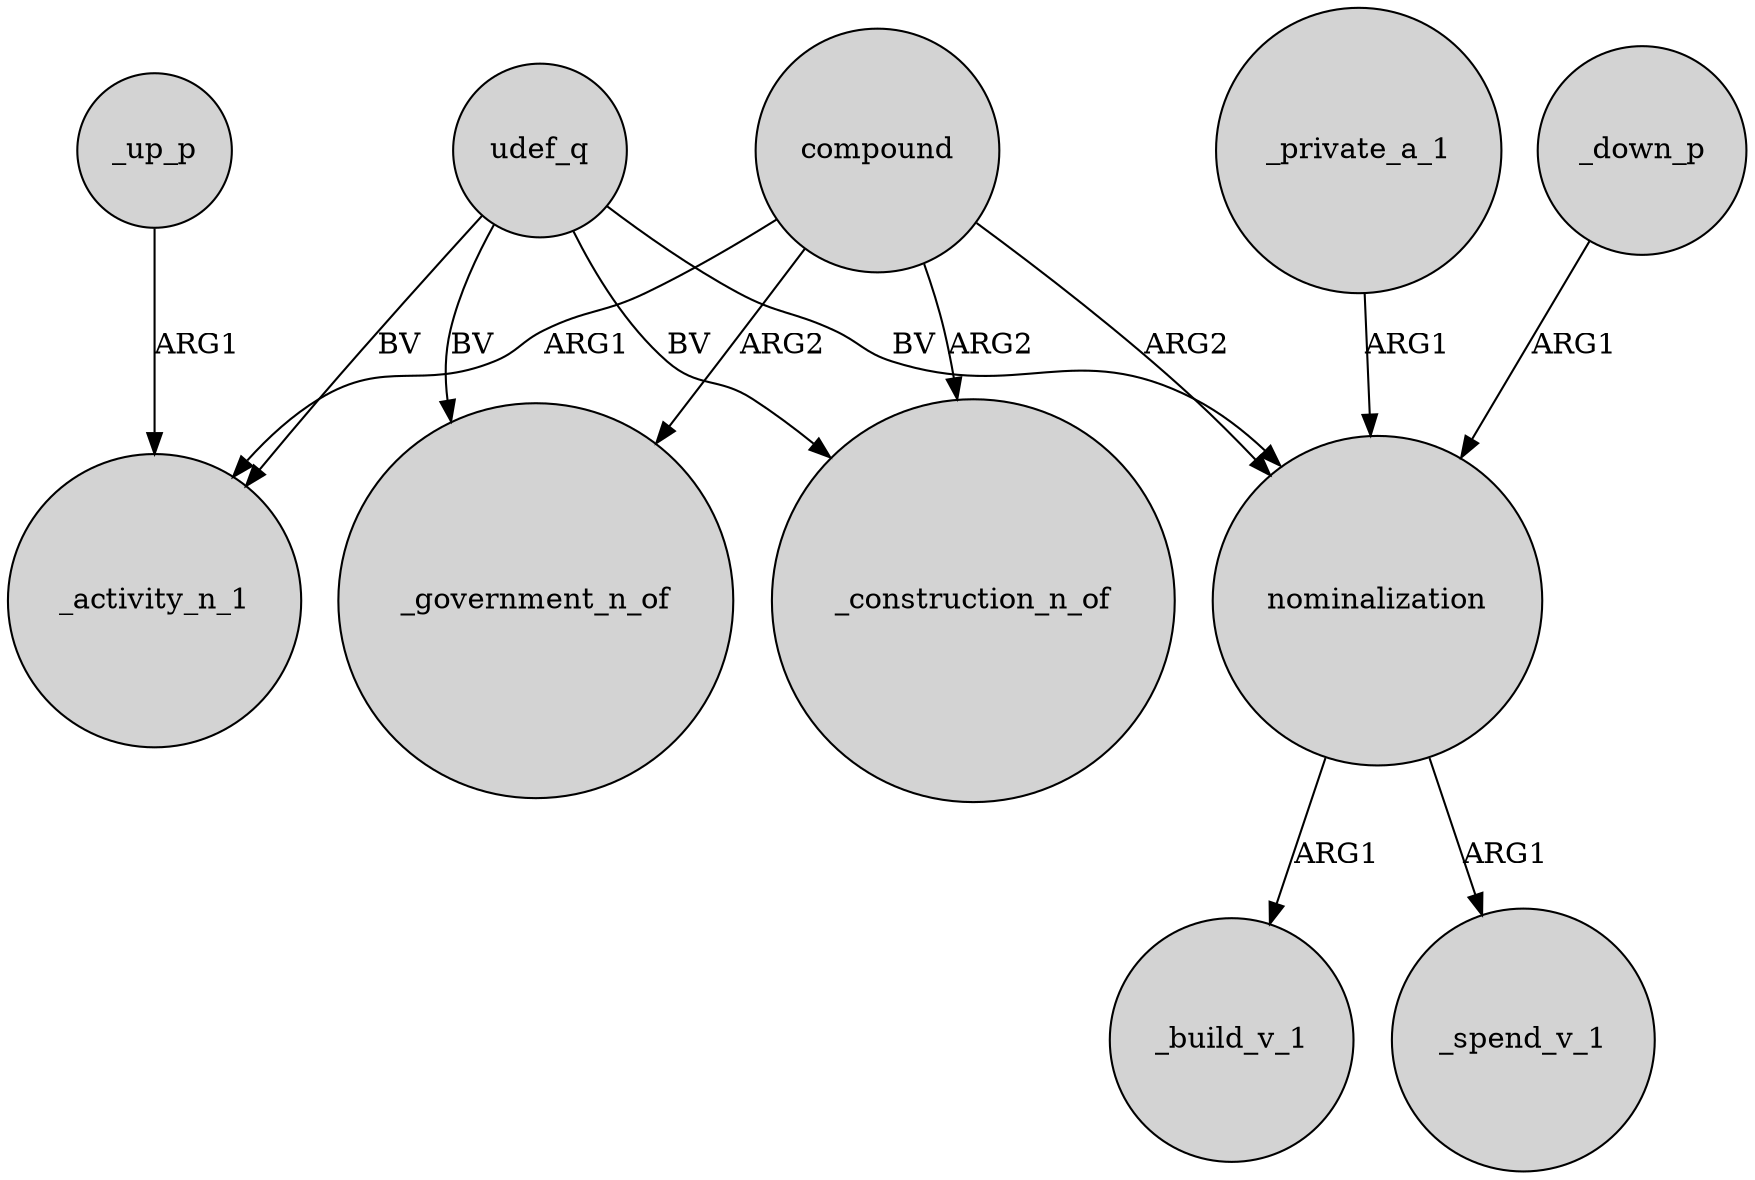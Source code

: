 digraph {
	node [shape=circle style=filled]
	compound -> _activity_n_1 [label=ARG1]
	_up_p -> _activity_n_1 [label=ARG1]
	udef_q -> _activity_n_1 [label=BV]
	compound -> nominalization [label=ARG2]
	compound -> _construction_n_of [label=ARG2]
	udef_q -> _construction_n_of [label=BV]
	udef_q -> _government_n_of [label=BV]
	_down_p -> nominalization [label=ARG1]
	nominalization -> _build_v_1 [label=ARG1]
	udef_q -> nominalization [label=BV]
	_private_a_1 -> nominalization [label=ARG1]
	nominalization -> _spend_v_1 [label=ARG1]
	compound -> _government_n_of [label=ARG2]
}
